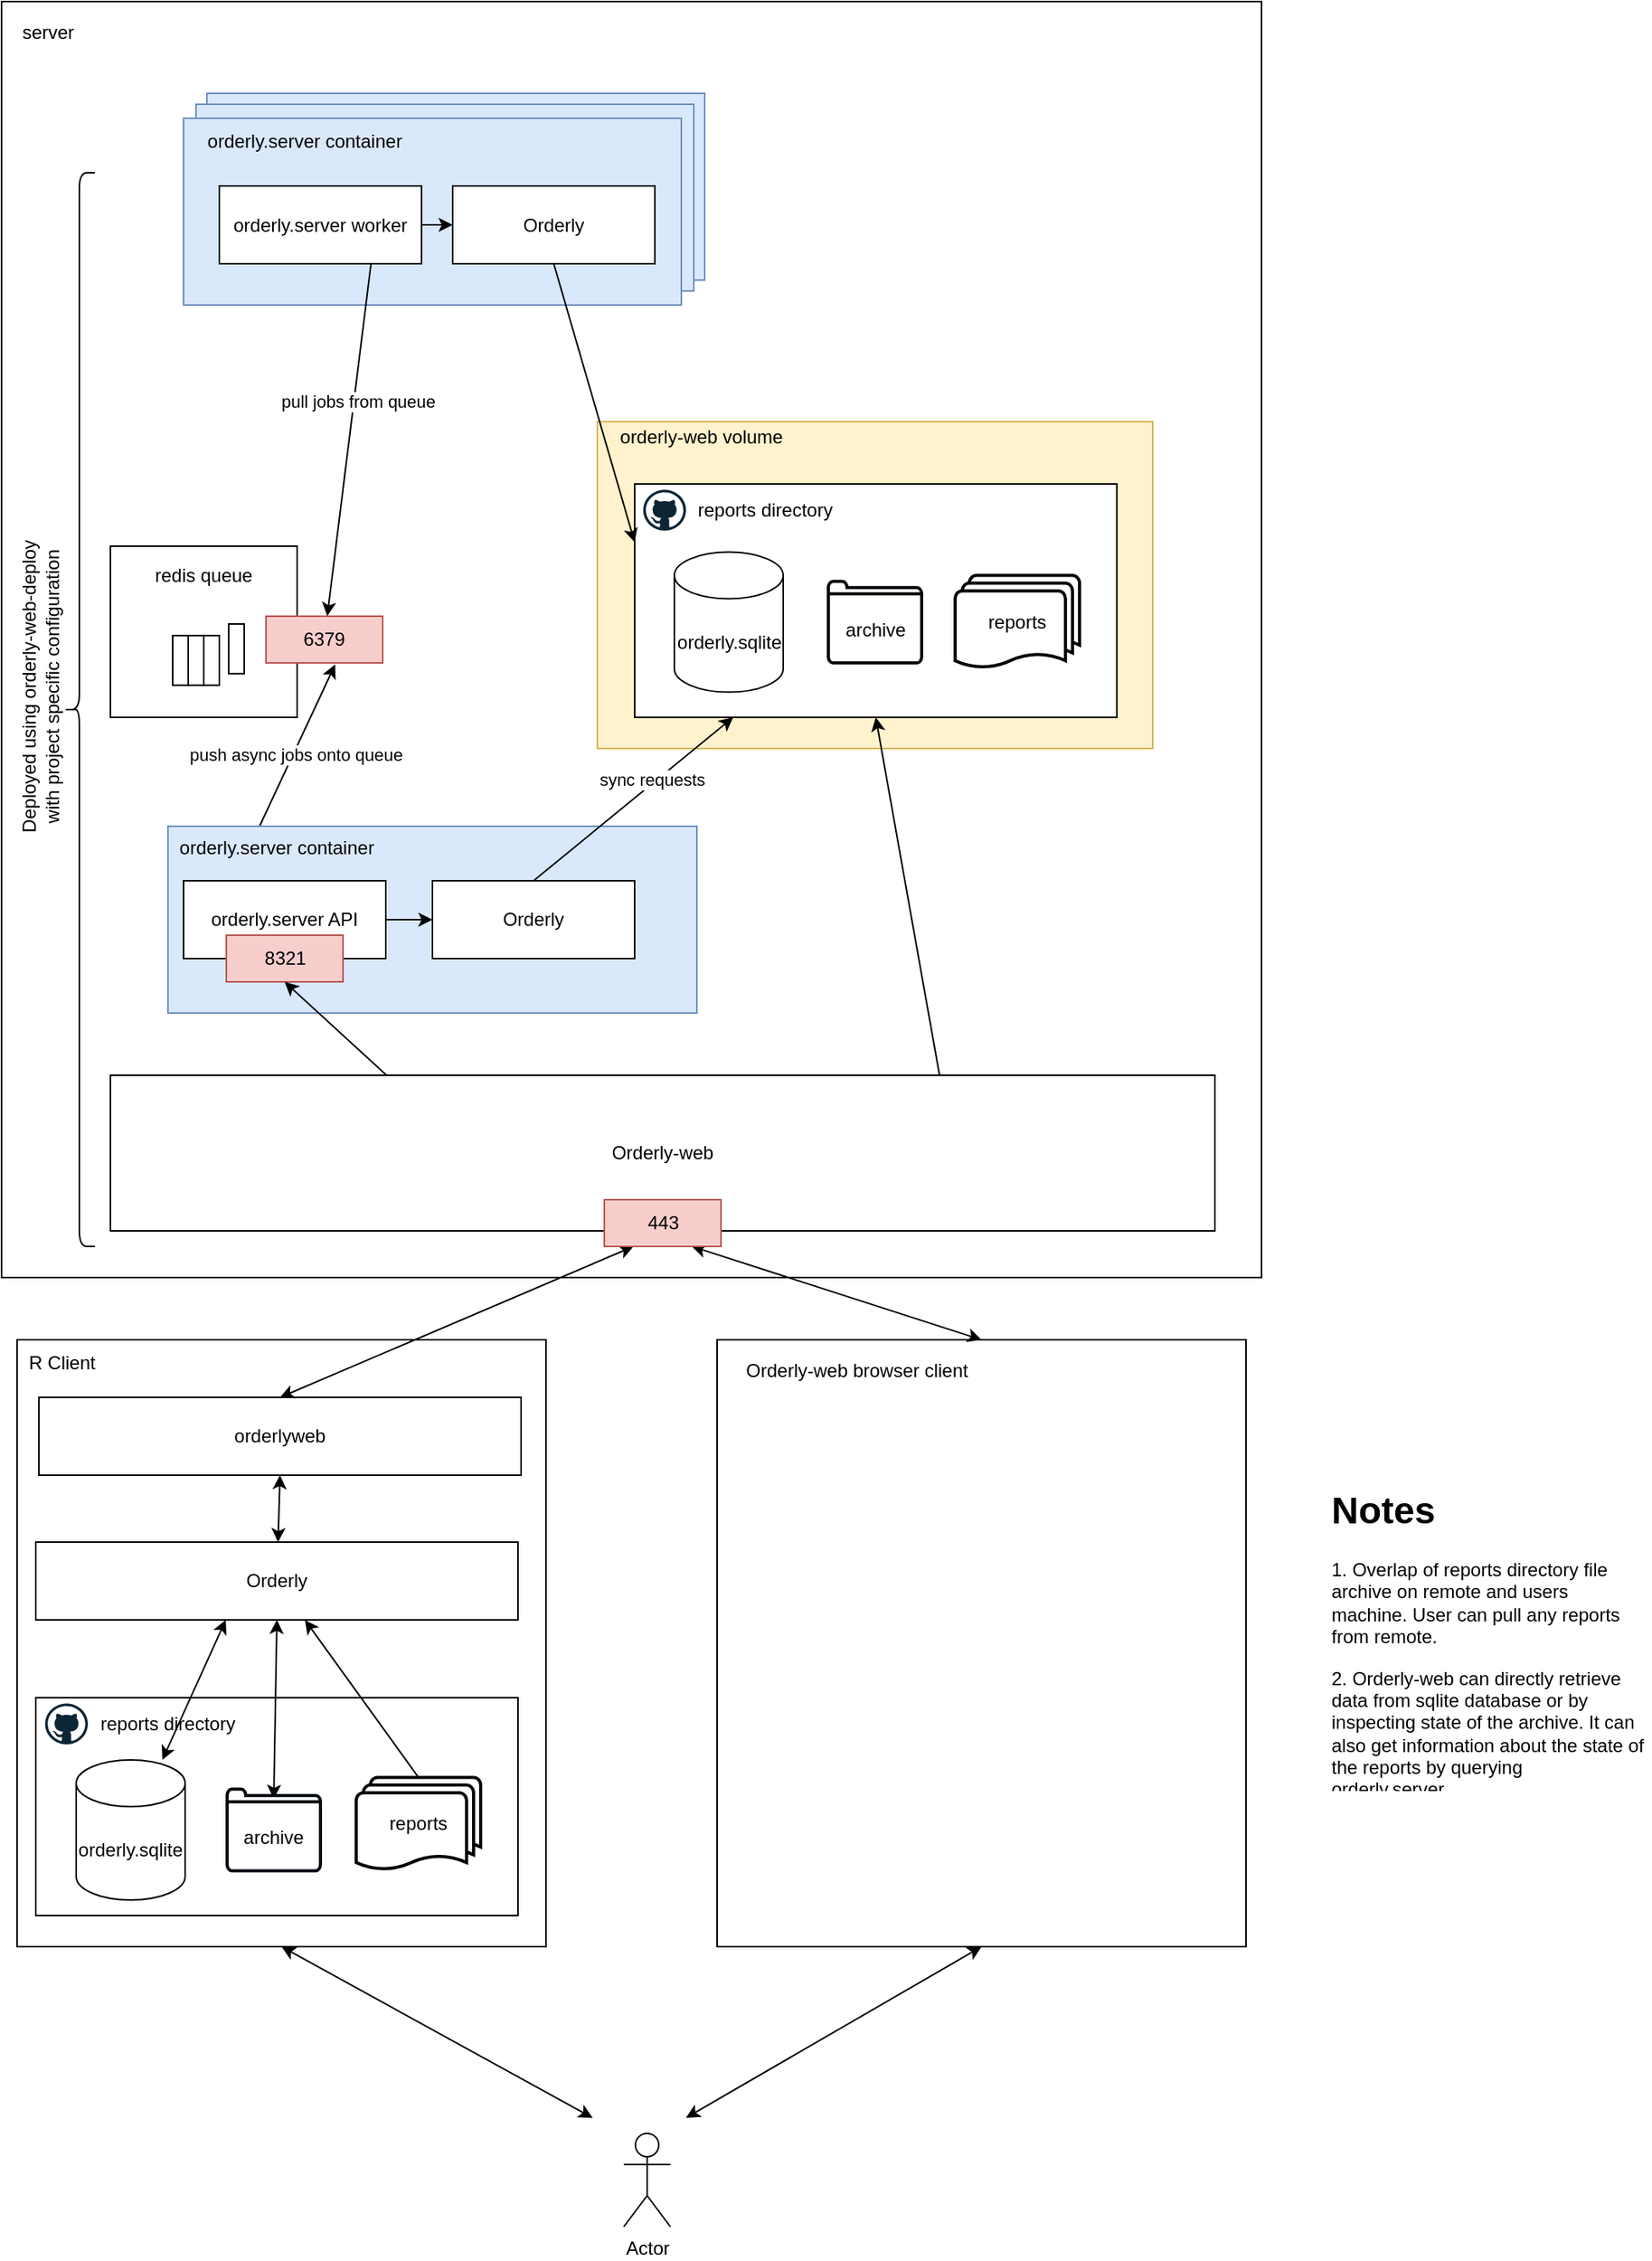 <mxfile version="14.1.8" type="device"><diagram id="Wb9A1gSDZWMigaRGAUeQ" name="Page-1"><mxGraphModel dx="1422" dy="5496" grid="1" gridSize="10" guides="1" tooltips="1" connect="1" arrows="1" fold="1" page="1" pageScale="1" pageWidth="3300" pageHeight="4681" math="0" shadow="0"><root><mxCell id="0"/><mxCell id="1" parent="0"/><mxCell id="GN9xywBN7pEudCLmxgpT-20" value="" style="rounded=0;whiteSpace=wrap;html=1;" parent="1" vertex="1"><mxGeometry x="60" y="-360" width="810" height="820" as="geometry"/></mxCell><mxCell id="5pLwRZrqfJaITC20ZIoJ-12" value="" style="rounded=0;whiteSpace=wrap;html=1;fillColor=#dae8fc;strokeColor=#6c8ebf;" vertex="1" parent="1"><mxGeometry x="192" y="-301" width="320" height="120" as="geometry"/></mxCell><mxCell id="GN9xywBN7pEudCLmxgpT-17" value="" style="group" parent="1" vertex="1" connectable="0"><mxGeometry x="64" y="500" width="346" height="430" as="geometry"/></mxCell><mxCell id="GN9xywBN7pEudCLmxgpT-1" value="" style="rounded=0;whiteSpace=wrap;html=1;strokeColor=#00070D;" parent="GN9xywBN7pEudCLmxgpT-17" vertex="1"><mxGeometry x="6" width="340" height="390" as="geometry"/></mxCell><mxCell id="GN9xywBN7pEudCLmxgpT-2" value="Orderly" style="rounded=0;whiteSpace=wrap;html=1;" parent="GN9xywBN7pEudCLmxgpT-17" vertex="1"><mxGeometry x="18" y="130" width="310" height="50" as="geometry"/></mxCell><mxCell id="GN9xywBN7pEudCLmxgpT-3" value="" style="rounded=0;whiteSpace=wrap;html=1;" parent="GN9xywBN7pEudCLmxgpT-17" vertex="1"><mxGeometry x="18" y="230" width="310" height="140" as="geometry"/></mxCell><mxCell id="GN9xywBN7pEudCLmxgpT-4" value="orderly.sqlite&lt;br&gt;" style="shape=cylinder3;whiteSpace=wrap;html=1;boundedLbl=1;backgroundOutline=1;size=15;" parent="GN9xywBN7pEudCLmxgpT-17" vertex="1"><mxGeometry x="44" y="270" width="70" height="90" as="geometry"/></mxCell><mxCell id="GN9xywBN7pEudCLmxgpT-8" value="orderlyweb" style="rounded=0;whiteSpace=wrap;html=1;strokeColor=#00070D;" parent="GN9xywBN7pEudCLmxgpT-17" vertex="1"><mxGeometry x="20" y="37" width="310" height="50" as="geometry"/></mxCell><mxCell id="GN9xywBN7pEudCLmxgpT-9" value="reports" style="strokeWidth=2;html=1;shape=mxgraph.flowchart.multi-document;whiteSpace=wrap;" parent="GN9xywBN7pEudCLmxgpT-17" vertex="1"><mxGeometry x="224" y="281.19" width="80" height="60" as="geometry"/></mxCell><mxCell id="GN9xywBN7pEudCLmxgpT-11" value="R Client" style="text;html=1;strokeColor=none;fillColor=none;align=center;verticalAlign=middle;whiteSpace=wrap;rounded=0;" parent="GN9xywBN7pEudCLmxgpT-17" vertex="1"><mxGeometry y="5" width="70" height="20" as="geometry"/></mxCell><mxCell id="GN9xywBN7pEudCLmxgpT-12" value="" style="endArrow=classic;html=1;exitX=0.5;exitY=0;exitDx=0;exitDy=0;exitPerimeter=0;" parent="GN9xywBN7pEudCLmxgpT-17" source="GN9xywBN7pEudCLmxgpT-9" target="GN9xywBN7pEudCLmxgpT-2" edge="1"><mxGeometry width="50" height="50" relative="1" as="geometry"><mxPoint x="316" y="240" as="sourcePoint"/><mxPoint x="366" y="190" as="targetPoint"/></mxGeometry></mxCell><mxCell id="GN9xywBN7pEudCLmxgpT-13" value="" style="endArrow=classic;startArrow=classic;html=1;entryX=0.5;entryY=1;entryDx=0;entryDy=0;exitX=0.5;exitY=0.118;exitDx=0;exitDy=0;exitPerimeter=0;" parent="GN9xywBN7pEudCLmxgpT-17" source="GN9xywBN7pEudCLmxgpT-5" target="GN9xywBN7pEudCLmxgpT-2" edge="1"><mxGeometry width="50" height="50" relative="1" as="geometry"><mxPoint x="316" y="240" as="sourcePoint"/><mxPoint x="366" y="190" as="targetPoint"/></mxGeometry></mxCell><mxCell id="GN9xywBN7pEudCLmxgpT-14" value="" style="endArrow=classic;startArrow=classic;html=1;entryX=0.394;entryY=1;entryDx=0;entryDy=0;entryPerimeter=0;" parent="GN9xywBN7pEudCLmxgpT-17" source="GN9xywBN7pEudCLmxgpT-4" target="GN9xywBN7pEudCLmxgpT-2" edge="1"><mxGeometry width="50" height="50" relative="1" as="geometry"><mxPoint x="316" y="240" as="sourcePoint"/><mxPoint x="366" y="190" as="targetPoint"/></mxGeometry></mxCell><mxCell id="GN9xywBN7pEudCLmxgpT-15" value="" style="endArrow=classic;startArrow=classic;html=1;entryX=0.5;entryY=1;entryDx=0;entryDy=0;" parent="GN9xywBN7pEudCLmxgpT-17" source="GN9xywBN7pEudCLmxgpT-2" target="GN9xywBN7pEudCLmxgpT-8" edge="1"><mxGeometry width="50" height="50" relative="1" as="geometry"><mxPoint x="316" y="240" as="sourcePoint"/><mxPoint x="175" y="164" as="targetPoint"/></mxGeometry></mxCell><mxCell id="GN9xywBN7pEudCLmxgpT-143" value="" style="group" parent="GN9xywBN7pEudCLmxgpT-17" vertex="1" connectable="0"><mxGeometry x="24" y="233.81" width="133.5" height="26.19" as="geometry"/></mxCell><mxCell id="GN9xywBN7pEudCLmxgpT-141" value="reports directory" style="text;html=1;strokeColor=none;fillColor=none;align=center;verticalAlign=middle;whiteSpace=wrap;rounded=0;" parent="GN9xywBN7pEudCLmxgpT-143" vertex="1"><mxGeometry x="23.5" y="3.1" width="110" height="20" as="geometry"/></mxCell><mxCell id="GN9xywBN7pEudCLmxgpT-142" value="" style="dashed=0;outlineConnect=0;html=1;align=center;labelPosition=center;verticalLabelPosition=bottom;verticalAlign=top;shape=mxgraph.weblogos.github;fillColor=#ffffff;" parent="GN9xywBN7pEudCLmxgpT-143" vertex="1"><mxGeometry width="27.5" height="26.19" as="geometry"/></mxCell><mxCell id="GN9xywBN7pEudCLmxgpT-144" value="" style="group" parent="GN9xywBN7pEudCLmxgpT-17" vertex="1" connectable="0"><mxGeometry x="143" y="338.81" width="60" height="52.38" as="geometry"/></mxCell><mxCell id="GN9xywBN7pEudCLmxgpT-5" value="" style="html=1;verticalLabelPosition=bottom;align=center;labelBackgroundColor=#ffffff;verticalAlign=top;strokeWidth=2;shadow=0;dashed=0;shape=mxgraph.ios7.icons.folder;strokeColor=#00070D;" parent="GN9xywBN7pEudCLmxgpT-144" vertex="1"><mxGeometry x="-2" y="-50" width="60" height="52.38" as="geometry"/></mxCell><mxCell id="GN9xywBN7pEudCLmxgpT-10" value="archive" style="text;html=1;strokeColor=none;fillColor=none;align=center;verticalAlign=middle;whiteSpace=wrap;rounded=0;" parent="GN9xywBN7pEudCLmxgpT-144" vertex="1"><mxGeometry x="3" y="-28.81" width="50" height="20" as="geometry"/></mxCell><mxCell id="GN9xywBN7pEudCLmxgpT-18" value="" style="rounded=0;whiteSpace=wrap;html=1;" parent="1" vertex="1"><mxGeometry x="520" y="500" width="340" height="390" as="geometry"/></mxCell><mxCell id="GN9xywBN7pEudCLmxgpT-19" value="Orderly-web browser client" style="text;html=1;strokeColor=none;fillColor=none;align=center;verticalAlign=middle;whiteSpace=wrap;rounded=0;" parent="1" vertex="1"><mxGeometry x="525" y="510" width="170" height="20" as="geometry"/></mxCell><mxCell id="GN9xywBN7pEudCLmxgpT-21" value="server" style="text;html=1;strokeColor=none;fillColor=none;align=center;verticalAlign=middle;whiteSpace=wrap;rounded=0;" parent="1" vertex="1"><mxGeometry x="70" y="-350" width="40" height="20" as="geometry"/></mxCell><mxCell id="GN9xywBN7pEudCLmxgpT-22" value="Orderly-web" style="rounded=0;whiteSpace=wrap;html=1;" parent="1" vertex="1"><mxGeometry x="130" y="330" width="710" height="100" as="geometry"/></mxCell><mxCell id="GN9xywBN7pEudCLmxgpT-25" value="" style="endArrow=classic;startArrow=classic;html=1;exitX=0.5;exitY=0;exitDx=0;exitDy=0;entryX=0.25;entryY=1;entryDx=0;entryDy=0;" parent="1" source="GN9xywBN7pEudCLmxgpT-8" target="GN9xywBN7pEudCLmxgpT-118" edge="1"><mxGeometry width="50" height="50" relative="1" as="geometry"><mxPoint x="280" y="490" as="sourcePoint"/><mxPoint x="330" y="440" as="targetPoint"/></mxGeometry></mxCell><mxCell id="GN9xywBN7pEudCLmxgpT-26" value="" style="endArrow=classic;startArrow=classic;html=1;exitX=0.5;exitY=0;exitDx=0;exitDy=0;entryX=0.75;entryY=1;entryDx=0;entryDy=0;" parent="1" source="GN9xywBN7pEudCLmxgpT-18" target="GN9xywBN7pEudCLmxgpT-118" edge="1"><mxGeometry width="50" height="50" relative="1" as="geometry"><mxPoint x="640" y="510" as="sourcePoint"/><mxPoint x="726" y="460" as="targetPoint"/></mxGeometry></mxCell><mxCell id="GN9xywBN7pEudCLmxgpT-39" value="" style="group;fillColor=#ffffff;" parent="1" vertex="1" connectable="0"><mxGeometry x="440" y="-90" width="360" height="210" as="geometry"/></mxCell><mxCell id="GN9xywBN7pEudCLmxgpT-40" value="" style="group" parent="GN9xywBN7pEudCLmxgpT-39" vertex="1" connectable="0"><mxGeometry x="20" y="40" width="340" height="170" as="geometry"/></mxCell><mxCell id="GN9xywBN7pEudCLmxgpT-41" value="" style="rounded=0;whiteSpace=wrap;html=1;fillColor=#fff2cc;strokeColor=#d6b656;" parent="GN9xywBN7pEudCLmxgpT-40" vertex="1"><mxGeometry x="-17" y="-40" width="357" height="210" as="geometry"/></mxCell><mxCell id="GN9xywBN7pEudCLmxgpT-42" value="" style="rounded=0;whiteSpace=wrap;html=1;" parent="GN9xywBN7pEudCLmxgpT-40" vertex="1"><mxGeometry x="7" width="310" height="150" as="geometry"/></mxCell><mxCell id="GN9xywBN7pEudCLmxgpT-43" value="orderly.sqlite&lt;br&gt;" style="shape=cylinder3;whiteSpace=wrap;html=1;boundedLbl=1;backgroundOutline=1;size=15;" parent="GN9xywBN7pEudCLmxgpT-40" vertex="1"><mxGeometry x="32.5" y="43.81" width="70" height="90" as="geometry"/></mxCell><mxCell id="GN9xywBN7pEudCLmxgpT-45" value="reports directory" style="text;html=1;strokeColor=none;fillColor=none;align=center;verticalAlign=middle;whiteSpace=wrap;rounded=0;" parent="GN9xywBN7pEudCLmxgpT-40" vertex="1"><mxGeometry x="36" y="6.91" width="110" height="20" as="geometry"/></mxCell><mxCell id="GN9xywBN7pEudCLmxgpT-46" value="reports" style="strokeWidth=2;html=1;shape=mxgraph.flowchart.multi-document;whiteSpace=wrap;" parent="GN9xywBN7pEudCLmxgpT-40" vertex="1"><mxGeometry x="213" y="58.81" width="80" height="60" as="geometry"/></mxCell><mxCell id="GN9xywBN7pEudCLmxgpT-135" value="" style="dashed=0;outlineConnect=0;html=1;align=center;labelPosition=center;verticalLabelPosition=bottom;verticalAlign=top;shape=mxgraph.weblogos.github;fillColor=#ffffff;" parent="GN9xywBN7pEudCLmxgpT-40" vertex="1"><mxGeometry x="12.5" y="3.81" width="27.5" height="26.19" as="geometry"/></mxCell><mxCell id="GN9xywBN7pEudCLmxgpT-136" value="" style="group" parent="GN9xywBN7pEudCLmxgpT-40" vertex="1" connectable="0"><mxGeometry x="131.5" y="62.62" width="60" height="52.38" as="geometry"/></mxCell><mxCell id="GN9xywBN7pEudCLmxgpT-44" value="" style="html=1;verticalLabelPosition=bottom;align=center;labelBackgroundColor=#ffffff;verticalAlign=top;strokeWidth=2;shadow=0;dashed=0;shape=mxgraph.ios7.icons.folder;strokeColor=#00070D;" parent="GN9xywBN7pEudCLmxgpT-136" vertex="1"><mxGeometry width="60" height="52.38" as="geometry"/></mxCell><mxCell id="GN9xywBN7pEudCLmxgpT-47" value="archive" style="text;html=1;strokeColor=none;fillColor=none;align=center;verticalAlign=middle;whiteSpace=wrap;rounded=0;" parent="GN9xywBN7pEudCLmxgpT-136" vertex="1"><mxGeometry x="5" y="21.19" width="50" height="20" as="geometry"/></mxCell><mxCell id="GN9xywBN7pEudCLmxgpT-48" value="orderly-web volume" style="text;html=1;strokeColor=none;fillColor=none;align=center;verticalAlign=middle;whiteSpace=wrap;rounded=0;" parent="GN9xywBN7pEudCLmxgpT-39" vertex="1"><mxGeometry width="140" height="20" as="geometry"/></mxCell><mxCell id="GN9xywBN7pEudCLmxgpT-56" value="" style="endArrow=classic;html=1;exitX=0.25;exitY=0;exitDx=0;exitDy=0;entryX=0.593;entryY=1.033;entryDx=0;entryDy=0;entryPerimeter=0;" parent="1" source="GN9xywBN7pEudCLmxgpT-27" target="GN9xywBN7pEudCLmxgpT-128" edge="1"><mxGeometry width="50" height="50" relative="1" as="geometry"><mxPoint x="365" y="270" as="sourcePoint"/><mxPoint x="1020" y="-50" as="targetPoint"/></mxGeometry></mxCell><mxCell id="GN9xywBN7pEudCLmxgpT-126" value="push async jobs onto queue" style="edgeLabel;html=1;align=center;verticalAlign=middle;resizable=0;points=[];" parent="GN9xywBN7pEudCLmxgpT-56" vertex="1" connectable="0"><mxGeometry x="0.181" y="-1" relative="1" as="geometry"><mxPoint as="offset"/></mxGeometry></mxCell><mxCell id="GN9xywBN7pEudCLmxgpT-81" value="" style="shape=curlyBracket;whiteSpace=wrap;html=1;rounded=1;" parent="1" vertex="1"><mxGeometry x="100" y="-250" width="20" height="690" as="geometry"/></mxCell><mxCell id="GN9xywBN7pEudCLmxgpT-83" value="Deployed using orderly-web-deploy&lt;br&gt;with project specific configuration" style="text;html=1;strokeColor=none;fillColor=none;align=center;verticalAlign=middle;whiteSpace=wrap;rounded=0;direction=east;rotation=-90;" parent="1" vertex="1"><mxGeometry x="-20" y="70" width="210" height="20" as="geometry"/></mxCell><mxCell id="GN9xywBN7pEudCLmxgpT-84" value="Actor" style="shape=umlActor;verticalLabelPosition=bottom;verticalAlign=top;html=1;outlineConnect=0;" parent="1" vertex="1"><mxGeometry x="460" y="1010" width="30" height="60" as="geometry"/></mxCell><mxCell id="GN9xywBN7pEudCLmxgpT-86" value="" style="endArrow=classic;startArrow=classic;html=1;entryX=0.5;entryY=1;entryDx=0;entryDy=0;" parent="1" target="GN9xywBN7pEudCLmxgpT-1" edge="1"><mxGeometry width="50" height="50" relative="1" as="geometry"><mxPoint x="440" y="1000" as="sourcePoint"/><mxPoint x="240" y="940" as="targetPoint"/></mxGeometry></mxCell><mxCell id="GN9xywBN7pEudCLmxgpT-89" value="" style="endArrow=classic;startArrow=classic;html=1;entryX=0.5;entryY=1;entryDx=0;entryDy=0;" parent="1" target="GN9xywBN7pEudCLmxgpT-18" edge="1"><mxGeometry width="50" height="50" relative="1" as="geometry"><mxPoint x="500" y="1000" as="sourcePoint"/><mxPoint x="629.5" y="970" as="targetPoint"/></mxGeometry></mxCell><mxCell id="GN9xywBN7pEudCLmxgpT-92" value="" style="group" parent="1" vertex="1" connectable="0"><mxGeometry x="200" y="-250" width="310" height="102" as="geometry"/></mxCell><mxCell id="GN9xywBN7pEudCLmxgpT-93" value="" style="group" parent="GN9xywBN7pEudCLmxgpT-92" vertex="1" connectable="0"><mxGeometry x="-11.5" y="5" width="321.5" height="97" as="geometry"/></mxCell><mxCell id="GN9xywBN7pEudCLmxgpT-95" value="orderly.server-worker" style="rounded=0;whiteSpace=wrap;html=1;" parent="GN9xywBN7pEudCLmxgpT-93" vertex="1"><mxGeometry x="10.5" y="30" width="139" height="44" as="geometry"/></mxCell><mxCell id="GN9xywBN7pEudCLmxgpT-101" value="" style="group" parent="GN9xywBN7pEudCLmxgpT-93" vertex="1" connectable="0"><mxGeometry x="-11.5" y="-40" width="333" height="137" as="geometry"/></mxCell><mxCell id="5pLwRZrqfJaITC20ZIoJ-11" value="" style="rounded=0;whiteSpace=wrap;html=1;fillColor=#dae8fc;strokeColor=#6c8ebf;" vertex="1" parent="GN9xywBN7pEudCLmxgpT-101"><mxGeometry x="8" y="-9" width="320" height="120" as="geometry"/></mxCell><mxCell id="GN9xywBN7pEudCLmxgpT-102" value="" style="rounded=0;whiteSpace=wrap;html=1;fillColor=#dae8fc;strokeColor=#6c8ebf;" parent="GN9xywBN7pEudCLmxgpT-101" vertex="1"><mxGeometry width="320" height="120" as="geometry"/></mxCell><mxCell id="GN9xywBN7pEudCLmxgpT-104" value="orderly.server container" style="text;html=1;strokeColor=none;fillColor=none;align=center;verticalAlign=middle;whiteSpace=wrap;rounded=0;" parent="GN9xywBN7pEudCLmxgpT-101" vertex="1"><mxGeometry x="-66.999" y="0.002" width="289.689" height="30.444" as="geometry"/></mxCell><mxCell id="5pLwRZrqfJaITC20ZIoJ-3" value="Orderly" style="rounded=0;whiteSpace=wrap;html=1;" vertex="1" parent="GN9xywBN7pEudCLmxgpT-101"><mxGeometry x="173.0" y="43.5" width="130" height="50" as="geometry"/></mxCell><mxCell id="5pLwRZrqfJaITC20ZIoJ-4" value="orderly.server worker" style="rounded=0;whiteSpace=wrap;html=1;" vertex="1" parent="GN9xywBN7pEudCLmxgpT-101"><mxGeometry x="23.0" y="43.5" width="130" height="50" as="geometry"/></mxCell><mxCell id="5pLwRZrqfJaITC20ZIoJ-5" value="" style="endArrow=classic;html=1;exitX=1;exitY=0.5;exitDx=0;exitDy=0;entryX=0;entryY=0.5;entryDx=0;entryDy=0;" edge="1" parent="GN9xywBN7pEudCLmxgpT-101" source="5pLwRZrqfJaITC20ZIoJ-4" target="5pLwRZrqfJaITC20ZIoJ-3"><mxGeometry width="50" height="50" relative="1" as="geometry"><mxPoint x="473" y="375" as="sourcePoint"/><mxPoint x="523" y="325" as="targetPoint"/></mxGeometry></mxCell><mxCell id="GN9xywBN7pEudCLmxgpT-107" value="" style="group" parent="1" vertex="1" connectable="0"><mxGeometry x="130" y="-10" width="120" height="110" as="geometry"/></mxCell><mxCell id="GN9xywBN7pEudCLmxgpT-106" value="redis queue&lt;br&gt;&lt;br&gt;&lt;br&gt;&lt;br&gt;&lt;br&gt;&lt;br&gt;" style="rounded=0;whiteSpace=wrap;html=1;fillColor=#ffffff;" parent="GN9xywBN7pEudCLmxgpT-107" vertex="1"><mxGeometry width="120" height="110" as="geometry"/></mxCell><mxCell id="GN9xywBN7pEudCLmxgpT-33" value="" style="rounded=0;whiteSpace=wrap;html=1;" parent="GN9xywBN7pEudCLmxgpT-107" vertex="1"><mxGeometry x="40" y="57.445" width="10" height="31.909" as="geometry"/></mxCell><mxCell id="GN9xywBN7pEudCLmxgpT-34" value="" style="rounded=0;whiteSpace=wrap;html=1;" parent="GN9xywBN7pEudCLmxgpT-107" vertex="1"><mxGeometry x="50" y="57.445" width="10" height="31.909" as="geometry"/></mxCell><mxCell id="GN9xywBN7pEudCLmxgpT-35" value="" style="rounded=0;whiteSpace=wrap;html=1;" parent="GN9xywBN7pEudCLmxgpT-107" vertex="1"><mxGeometry x="60" y="57.445" width="10" height="31.909" as="geometry"/></mxCell><mxCell id="GN9xywBN7pEudCLmxgpT-36" value="" style="rounded=0;whiteSpace=wrap;html=1;" parent="GN9xywBN7pEudCLmxgpT-107" vertex="1"><mxGeometry x="76" y="50" width="10" height="31.909" as="geometry"/></mxCell><mxCell id="GN9xywBN7pEudCLmxgpT-108" value="" style="endArrow=classic;html=1;exitX=0.75;exitY=1;exitDx=0;exitDy=0;" parent="1" source="5pLwRZrqfJaITC20ZIoJ-4" target="GN9xywBN7pEudCLmxgpT-128" edge="1"><mxGeometry width="50" height="50" relative="1" as="geometry"><mxPoint x="289.413" y="-173.02" as="sourcePoint"/><mxPoint x="510" y="-70" as="targetPoint"/></mxGeometry></mxCell><mxCell id="GN9xywBN7pEudCLmxgpT-127" value="pull jobs from queue" style="edgeLabel;html=1;align=center;verticalAlign=middle;resizable=0;points=[];" parent="GN9xywBN7pEudCLmxgpT-108" vertex="1" connectable="0"><mxGeometry x="-0.218" y="2" relative="1" as="geometry"><mxPoint as="offset"/></mxGeometry></mxCell><mxCell id="GN9xywBN7pEudCLmxgpT-115" value="&lt;h1&gt;Notes&lt;/h1&gt;&lt;p&gt;&lt;span&gt;1. Overlap of reports directory file archive on remote and users machine. User can pull any reports from remote.&lt;/span&gt;&lt;br&gt;&lt;/p&gt;&lt;p&gt;&lt;span&gt;2. Orderly-web can directly retrieve data from sqlite database or by inspecting state of the archive. It can also get information about the state of the reports by querying orderly.server.&amp;nbsp;&lt;/span&gt;&lt;/p&gt;" style="text;html=1;strokeColor=none;fillColor=none;spacing=5;spacingTop=-20;whiteSpace=wrap;overflow=hidden;rounded=0;" parent="1" vertex="1"><mxGeometry x="910" y="590" width="210" height="200" as="geometry"/></mxCell><mxCell id="GN9xywBN7pEudCLmxgpT-118" value="443" style="rounded=0;whiteSpace=wrap;html=1;fillColor=#f8cecc;strokeColor=#b85450;" parent="1" vertex="1"><mxGeometry x="447.5" y="410" width="75" height="30" as="geometry"/></mxCell><mxCell id="GN9xywBN7pEudCLmxgpT-122" value="" style="endArrow=classic;html=1;entryX=0.5;entryY=1;entryDx=0;entryDy=0;" parent="1" target="GN9xywBN7pEudCLmxgpT-42" edge="1"><mxGeometry width="50" height="50" relative="1" as="geometry"><mxPoint x="663" y="330" as="sourcePoint"/><mxPoint x="510" y="140" as="targetPoint"/></mxGeometry></mxCell><mxCell id="GN9xywBN7pEudCLmxgpT-124" value="" style="group" parent="1" vertex="1" connectable="0"><mxGeometry x="167" y="200" width="340" height="100" as="geometry"/></mxCell><mxCell id="GN9xywBN7pEudCLmxgpT-123" value="" style="group" parent="GN9xywBN7pEudCLmxgpT-124" vertex="1" connectable="0"><mxGeometry width="340" height="90" as="geometry"/></mxCell><mxCell id="GN9xywBN7pEudCLmxgpT-28" value="" style="rounded=0;whiteSpace=wrap;html=1;fillColor=#dae8fc;strokeColor=#6c8ebf;" parent="GN9xywBN7pEudCLmxgpT-123" vertex="1"><mxGeometry y="-30" width="340" height="120" as="geometry"/></mxCell><mxCell id="GN9xywBN7pEudCLmxgpT-27" value="orderly.server API" style="rounded=0;whiteSpace=wrap;html=1;" parent="GN9xywBN7pEudCLmxgpT-123" vertex="1"><mxGeometry x="10" y="5" width="130" height="50" as="geometry"/></mxCell><mxCell id="5pLwRZrqfJaITC20ZIoJ-2" value="Orderly" style="rounded=0;whiteSpace=wrap;html=1;" vertex="1" parent="GN9xywBN7pEudCLmxgpT-123"><mxGeometry x="170" y="5" width="130" height="50" as="geometry"/></mxCell><mxCell id="GN9xywBN7pEudCLmxgpT-119" value="8321" style="rounded=0;whiteSpace=wrap;html=1;fillColor=#f8cecc;strokeColor=#b85450;" parent="GN9xywBN7pEudCLmxgpT-123" vertex="1"><mxGeometry x="37.5" y="40" width="75" height="30" as="geometry"/></mxCell><mxCell id="GN9xywBN7pEudCLmxgpT-29" value="orderly.server container" style="text;html=1;strokeColor=none;fillColor=none;align=center;verticalAlign=middle;whiteSpace=wrap;rounded=0;" parent="GN9xywBN7pEudCLmxgpT-123" vertex="1"><mxGeometry x="-10" y="-26" width="160" height="20" as="geometry"/></mxCell><mxCell id="5pLwRZrqfJaITC20ZIoJ-7" value="" style="endArrow=classic;html=1;exitX=1;exitY=0.5;exitDx=0;exitDy=0;" edge="1" parent="GN9xywBN7pEudCLmxgpT-123" source="GN9xywBN7pEudCLmxgpT-27" target="5pLwRZrqfJaITC20ZIoJ-2"><mxGeometry width="50" height="50" relative="1" as="geometry"><mxPoint x="483" y="-110" as="sourcePoint"/><mxPoint x="533" y="-160" as="targetPoint"/></mxGeometry></mxCell><mxCell id="GN9xywBN7pEudCLmxgpT-128" value="6379" style="rounded=0;whiteSpace=wrap;html=1;fillColor=#f8cecc;strokeColor=#b85450;" parent="1" vertex="1"><mxGeometry x="230" y="35" width="75" height="30" as="geometry"/></mxCell><mxCell id="GN9xywBN7pEudCLmxgpT-129" value="" style="endArrow=classic;html=1;exitX=0.5;exitY=1;exitDx=0;exitDy=0;entryX=0;entryY=0.25;entryDx=0;entryDy=0;" parent="1" source="5pLwRZrqfJaITC20ZIoJ-3" target="GN9xywBN7pEudCLmxgpT-42" edge="1"><mxGeometry width="50" height="50" relative="1" as="geometry"><mxPoint x="460" y="90" as="sourcePoint"/><mxPoint x="510" y="40" as="targetPoint"/></mxGeometry></mxCell><mxCell id="GN9xywBN7pEudCLmxgpT-120" value="" style="endArrow=classic;html=1;exitX=0.25;exitY=0;exitDx=0;exitDy=0;entryX=0.5;entryY=1;entryDx=0;entryDy=0;" parent="1" source="GN9xywBN7pEudCLmxgpT-22" target="GN9xywBN7pEudCLmxgpT-119" edge="1"><mxGeometry width="50" height="50" relative="1" as="geometry"><mxPoint x="460" y="190" as="sourcePoint"/><mxPoint x="510" y="140" as="targetPoint"/></mxGeometry></mxCell><mxCell id="GN9xywBN7pEudCLmxgpT-52" value="" style="endArrow=classic;html=1;exitX=0.5;exitY=0;exitDx=0;exitDy=0;" parent="1" source="5pLwRZrqfJaITC20ZIoJ-2" target="GN9xywBN7pEudCLmxgpT-42" edge="1"><mxGeometry width="50" height="50" relative="1" as="geometry"><mxPoint x="545" y="270" as="sourcePoint"/><mxPoint x="550" y="140" as="targetPoint"/></mxGeometry></mxCell><mxCell id="GN9xywBN7pEudCLmxgpT-125" value="sync requests" style="edgeLabel;html=1;align=center;verticalAlign=middle;resizable=0;points=[];" parent="GN9xywBN7pEudCLmxgpT-52" vertex="1" connectable="0"><mxGeometry x="0.205" y="2" relative="1" as="geometry"><mxPoint as="offset"/></mxGeometry></mxCell></root></mxGraphModel></diagram></mxfile>